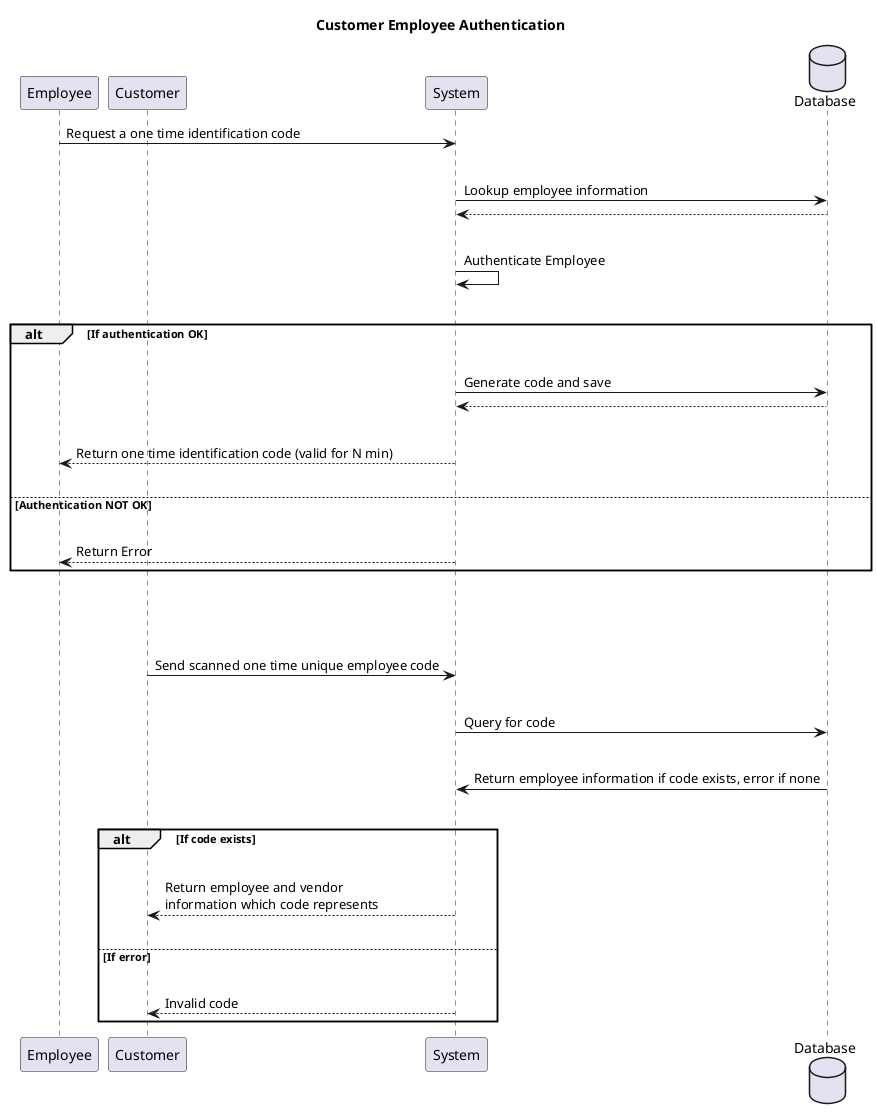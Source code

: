 @startuml
'https://plantuml.com/sequence-diagram
title Customer Employee Authentication

'Not sure if we need vendor yet
'participant Vendor as vendor
participant Employee as employee
participant Customer as customer
participant System as sys
database Database as db

employee -> sys: Request a one time identification code
|||
sys -> db: Lookup employee information
return
|||
sys -> sys: Authenticate Employee
|||
alt If authentication OK
    |||
    sys -> db: Generate code and save
    return
    |||
    sys --> employee: Return one time identification code (valid for N min)
    |||
else Authentication NOT OK
    |||
    sys --> employee: Return Error
end
|||
|||
|||
customer -> sys: Send scanned one time unique employee code
|||
sys -> db: Query for code
|||
db -> sys: Return employee information if code exists, error if none
|||
alt If code exists
    |||
    sys --> customer: Return employee and vendor\ninformation which code represents
    |||
else If error
    |||
    sys --> customer: Invalid code
end
@enduml
